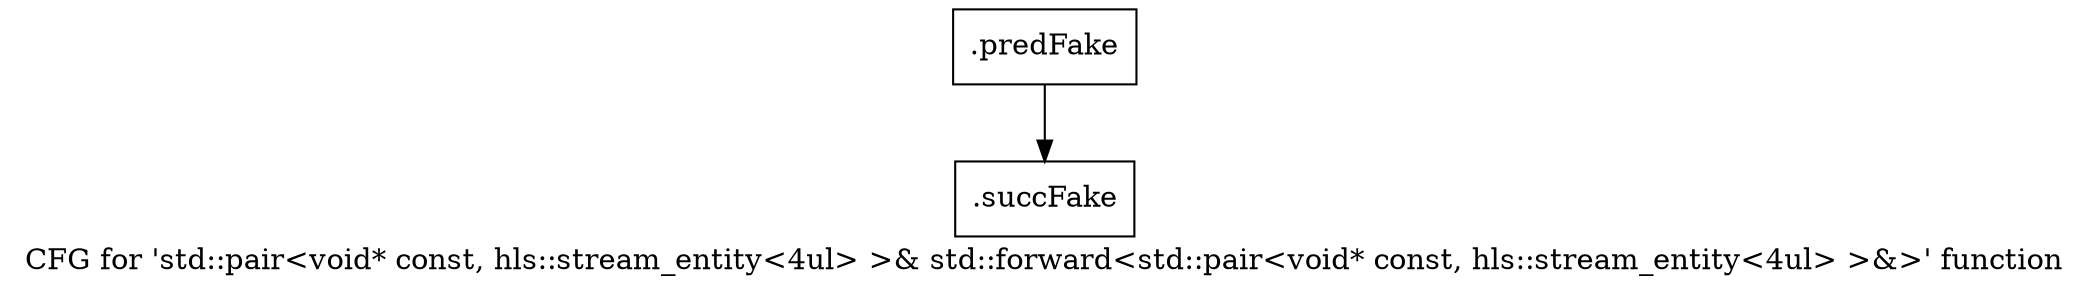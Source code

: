 digraph "CFG for 'std::pair\<void* const, hls::stream_entity\<4ul\> \>& std::forward\<std::pair\<void* const, hls::stream_entity\<4ul\> \>&\>' function" {
	label="CFG for 'std::pair\<void* const, hls::stream_entity\<4ul\> \>& std::forward\<std::pair\<void* const, hls::stream_entity\<4ul\> \>&\>' function";

	Node0x5925f60 [shape=record,filename="",linenumber="",label="{.predFake}"];
	Node0x5925f60 -> Node0x60fbea0[ callList="" memoryops="" filename="/mnt/xilinx/Vitis_HLS/2021.2/tps/lnx64/gcc-6.2.0/lib/gcc/x86_64-pc-linux-gnu/6.2.0/../../../../include/c++/6.2.0/bits/move.h" execusionnum="1699"];
	Node0x60fbea0 [shape=record,filename="/mnt/xilinx/Vitis_HLS/2021.2/tps/lnx64/gcc-6.2.0/lib/gcc/x86_64-pc-linux-gnu/6.2.0/../../../../include/c++/6.2.0/bits/move.h",linenumber="77",label="{.succFake}"];
}
